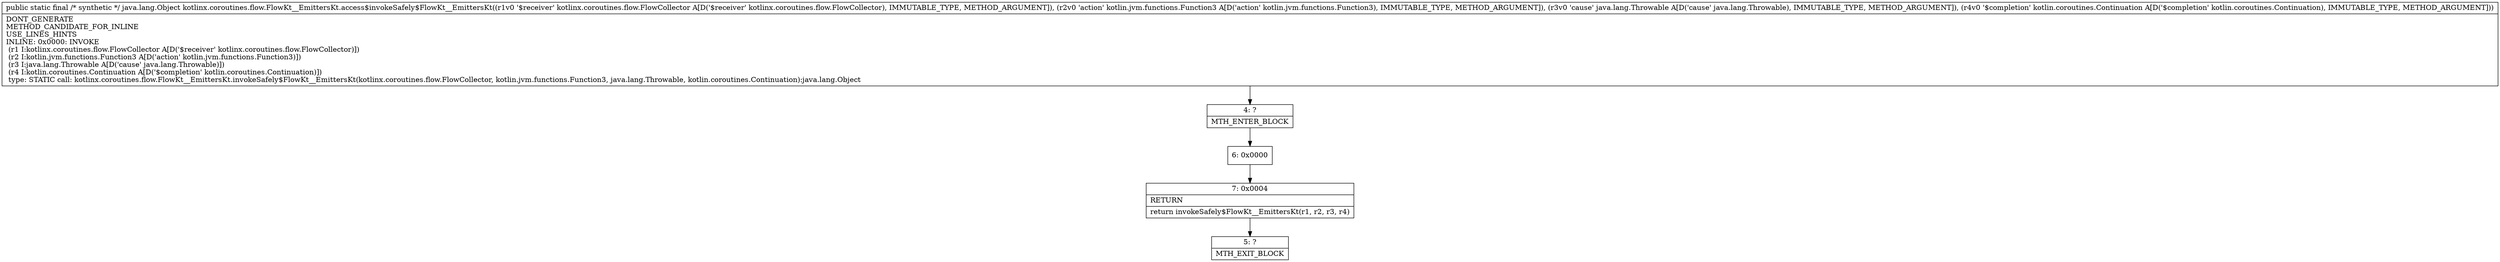 digraph "CFG forkotlinx.coroutines.flow.FlowKt__EmittersKt.access$invokeSafely$FlowKt__EmittersKt(Lkotlinx\/coroutines\/flow\/FlowCollector;Lkotlin\/jvm\/functions\/Function3;Ljava\/lang\/Throwable;Lkotlin\/coroutines\/Continuation;)Ljava\/lang\/Object;" {
Node_4 [shape=record,label="{4\:\ ?|MTH_ENTER_BLOCK\l}"];
Node_6 [shape=record,label="{6\:\ 0x0000}"];
Node_7 [shape=record,label="{7\:\ 0x0004|RETURN\l|return invokeSafely$FlowKt__EmittersKt(r1, r2, r3, r4)\l}"];
Node_5 [shape=record,label="{5\:\ ?|MTH_EXIT_BLOCK\l}"];
MethodNode[shape=record,label="{public static final \/* synthetic *\/ java.lang.Object kotlinx.coroutines.flow.FlowKt__EmittersKt.access$invokeSafely$FlowKt__EmittersKt((r1v0 '$receiver' kotlinx.coroutines.flow.FlowCollector A[D('$receiver' kotlinx.coroutines.flow.FlowCollector), IMMUTABLE_TYPE, METHOD_ARGUMENT]), (r2v0 'action' kotlin.jvm.functions.Function3 A[D('action' kotlin.jvm.functions.Function3), IMMUTABLE_TYPE, METHOD_ARGUMENT]), (r3v0 'cause' java.lang.Throwable A[D('cause' java.lang.Throwable), IMMUTABLE_TYPE, METHOD_ARGUMENT]), (r4v0 '$completion' kotlin.coroutines.Continuation A[D('$completion' kotlin.coroutines.Continuation), IMMUTABLE_TYPE, METHOD_ARGUMENT]))  | DONT_GENERATE\lMETHOD_CANDIDATE_FOR_INLINE\lUSE_LINES_HINTS\lINLINE: 0x0000: INVOKE  \l  (r1 I:kotlinx.coroutines.flow.FlowCollector A[D('$receiver' kotlinx.coroutines.flow.FlowCollector)])\l  (r2 I:kotlin.jvm.functions.Function3 A[D('action' kotlin.jvm.functions.Function3)])\l  (r3 I:java.lang.Throwable A[D('cause' java.lang.Throwable)])\l  (r4 I:kotlin.coroutines.Continuation A[D('$completion' kotlin.coroutines.Continuation)])\l type: STATIC call: kotlinx.coroutines.flow.FlowKt__EmittersKt.invokeSafely$FlowKt__EmittersKt(kotlinx.coroutines.flow.FlowCollector, kotlin.jvm.functions.Function3, java.lang.Throwable, kotlin.coroutines.Continuation):java.lang.Object\l}"];
MethodNode -> Node_4;Node_4 -> Node_6;
Node_6 -> Node_7;
Node_7 -> Node_5;
}

